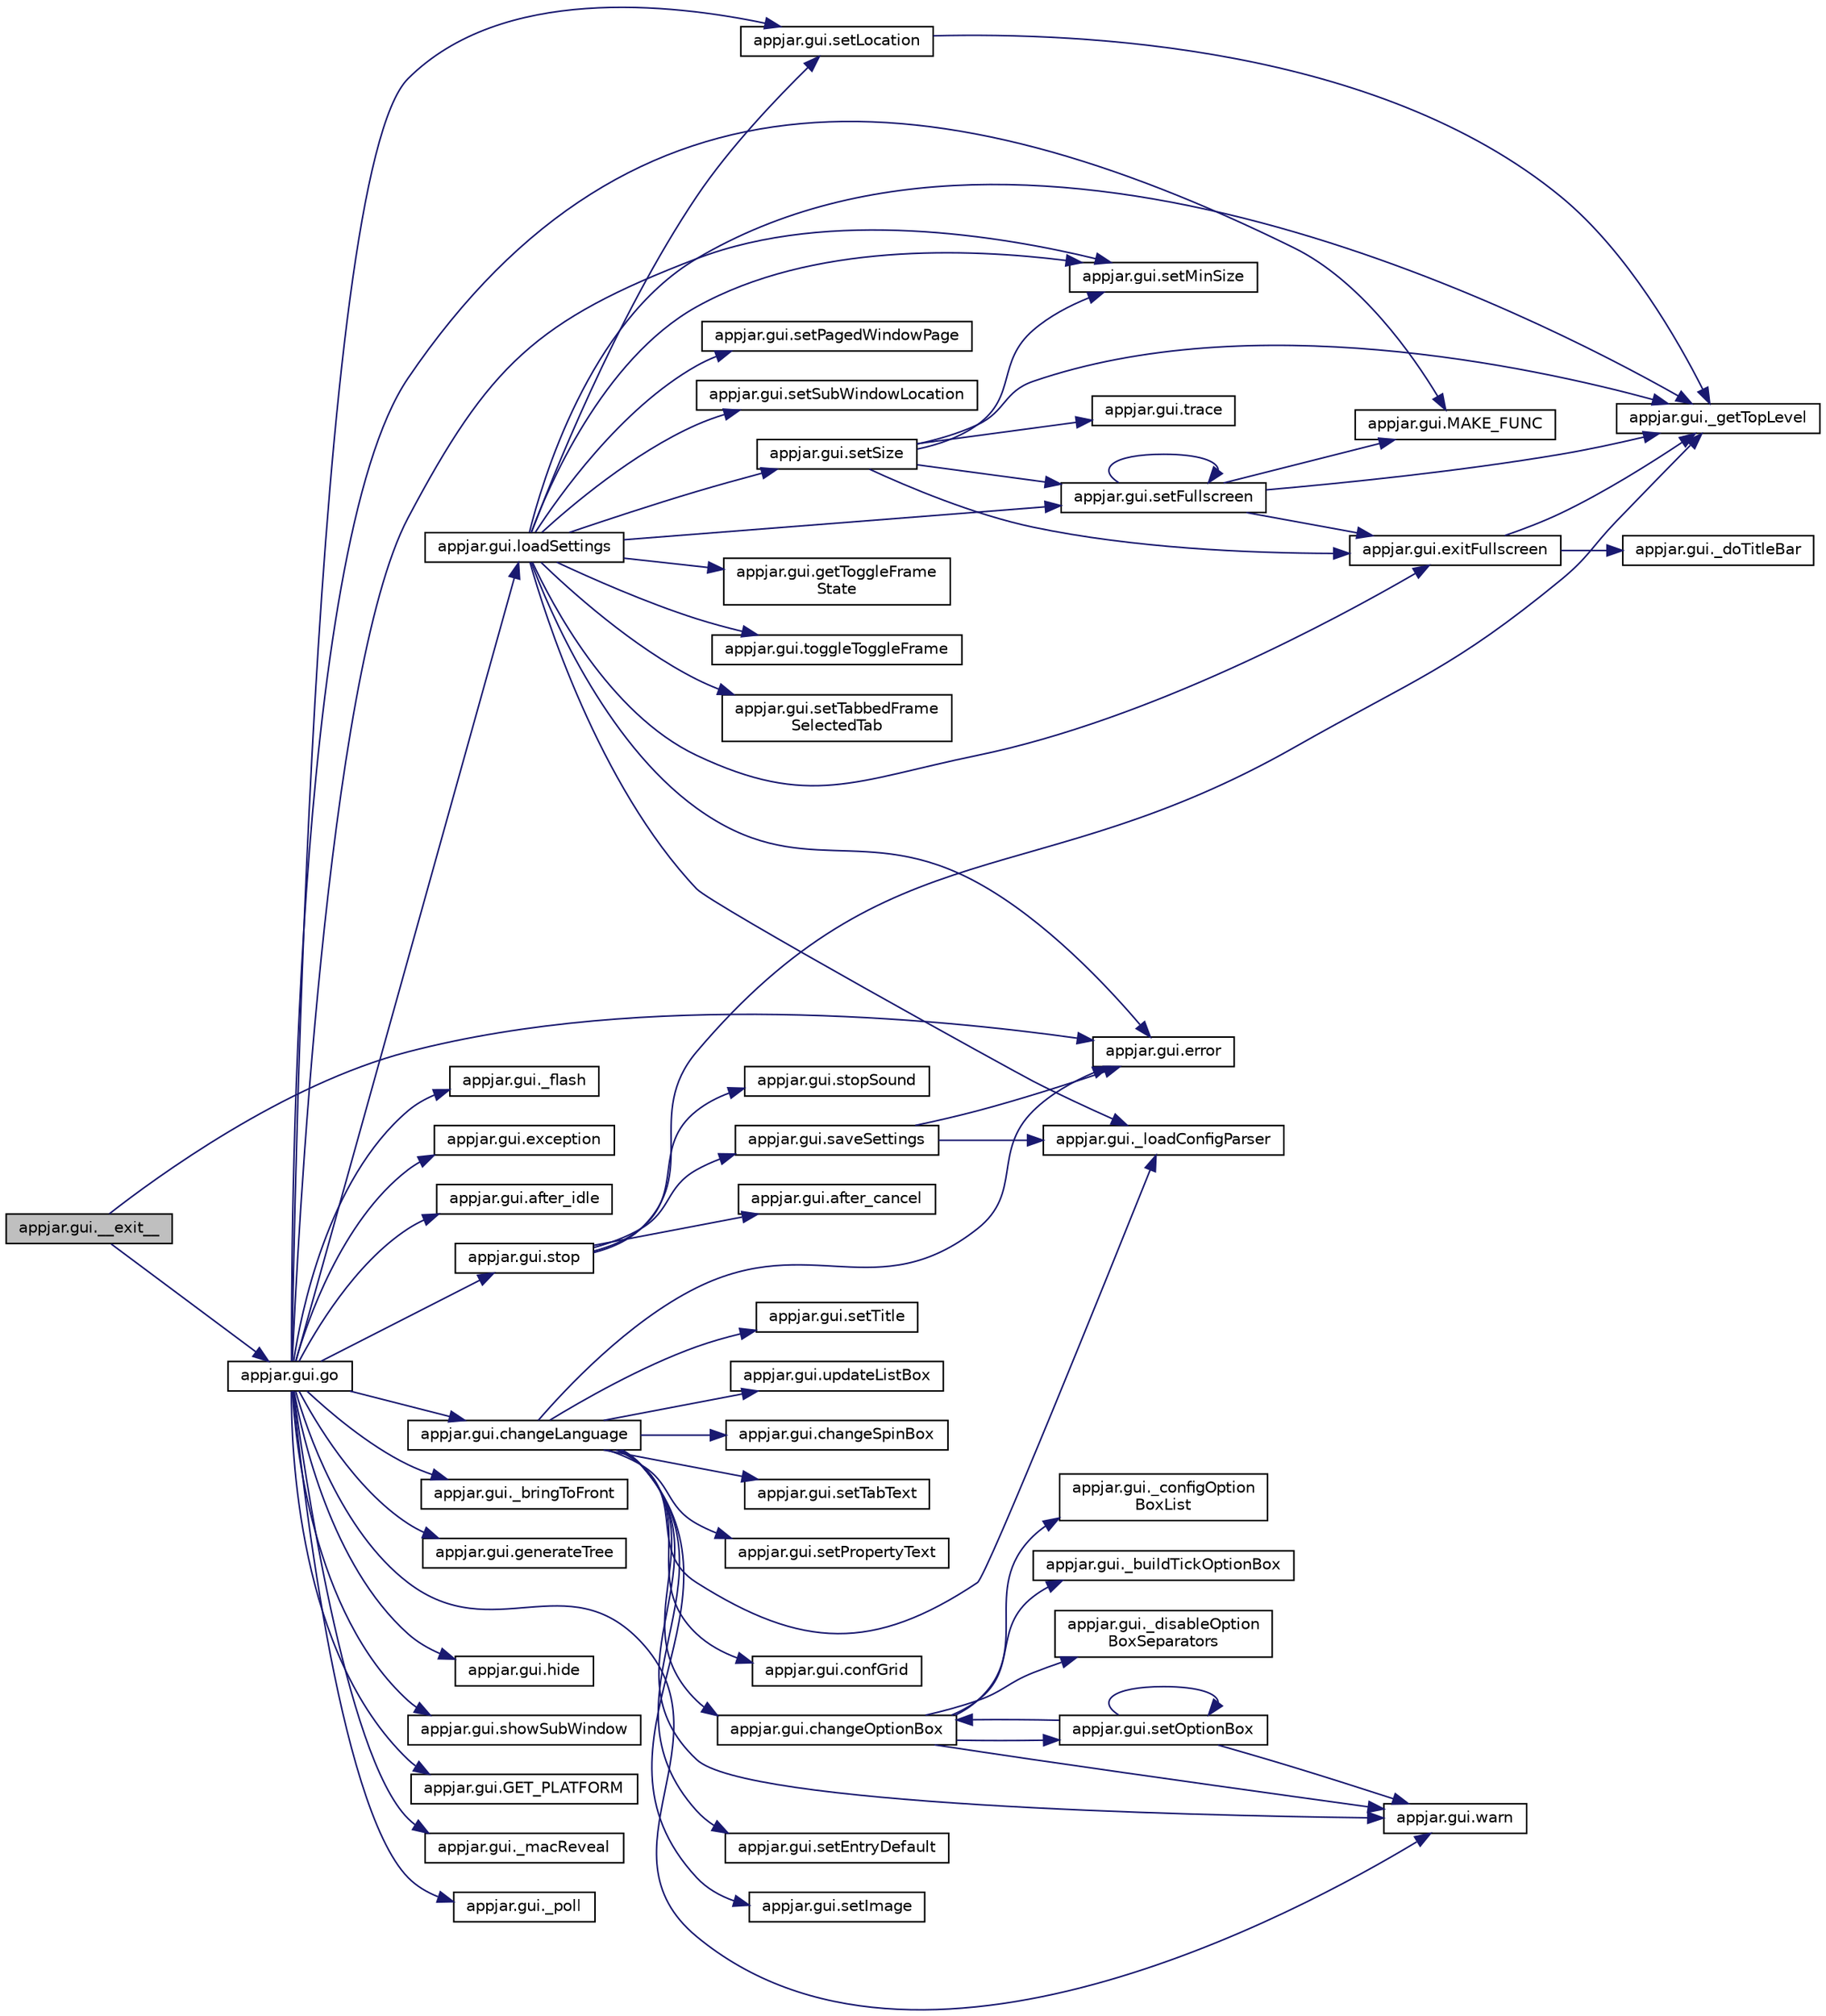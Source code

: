 digraph "appjar.gui.__exit__"
{
  edge [fontname="Helvetica",fontsize="10",labelfontname="Helvetica",labelfontsize="10"];
  node [fontname="Helvetica",fontsize="10",shape=record];
  rankdir="LR";
  Node56 [label="appjar.gui.__exit__",height=0.2,width=0.4,color="black", fillcolor="grey75", style="filled", fontcolor="black"];
  Node56 -> Node57 [color="midnightblue",fontsize="10",style="solid",fontname="Helvetica"];
  Node57 [label="appjar.gui.error",height=0.2,width=0.4,color="black", fillcolor="white", style="filled",URL="$classappjar_1_1gui.html#ac310868eecf500d1570400b396793b87"];
  Node56 -> Node58 [color="midnightblue",fontsize="10",style="solid",fontname="Helvetica"];
  Node58 [label="appjar.gui.go",height=0.2,width=0.4,color="black", fillcolor="white", style="filled",URL="$classappjar_1_1gui.html#aaaa8a9d7f13977878bbabd556169c48a"];
  Node58 -> Node59 [color="midnightblue",fontsize="10",style="solid",fontname="Helvetica"];
  Node59 [label="appjar.gui.changeLanguage",height=0.2,width=0.4,color="black", fillcolor="white", style="filled",URL="$classappjar_1_1gui.html#a86a7b45923f8da9000c07ff501899613"];
  Node59 -> Node60 [color="midnightblue",fontsize="10",style="solid",fontname="Helvetica"];
  Node60 [label="appjar.gui._loadConfigParser",height=0.2,width=0.4,color="black", fillcolor="white", style="filled",URL="$classappjar_1_1gui.html#a362d67d86fa2592c16203952dcf04ec9"];
  Node59 -> Node57 [color="midnightblue",fontsize="10",style="solid",fontname="Helvetica"];
  Node59 -> Node61 [color="midnightblue",fontsize="10",style="solid",fontname="Helvetica"];
  Node61 [label="appjar.gui.warn",height=0.2,width=0.4,color="black", fillcolor="white", style="filled",URL="$classappjar_1_1gui.html#a3ab0139430263b1913b4078cf34e7098"];
  Node59 -> Node62 [color="midnightblue",fontsize="10",style="solid",fontname="Helvetica"];
  Node62 [label="appjar.gui.setTitle",height=0.2,width=0.4,color="black", fillcolor="white", style="filled",URL="$classappjar_1_1gui.html#a5ccb06e27d9255027c7e6065dfcbc0fe"];
  Node59 -> Node63 [color="midnightblue",fontsize="10",style="solid",fontname="Helvetica"];
  Node63 [label="appjar.gui.updateListBox",height=0.2,width=0.4,color="black", fillcolor="white", style="filled",URL="$classappjar_1_1gui.html#aa5b648a2b89180e5c7e9f5b7b5f311bf"];
  Node59 -> Node64 [color="midnightblue",fontsize="10",style="solid",fontname="Helvetica"];
  Node64 [label="appjar.gui.changeSpinBox",height=0.2,width=0.4,color="black", fillcolor="white", style="filled",URL="$classappjar_1_1gui.html#a0227ca829db3cfbc677fcd2097eba074"];
  Node59 -> Node65 [color="midnightblue",fontsize="10",style="solid",fontname="Helvetica"];
  Node65 [label="appjar.gui.changeOptionBox",height=0.2,width=0.4,color="black", fillcolor="white", style="filled",URL="$classappjar_1_1gui.html#a974171d577bb5819246fb5c15c1e4fa8"];
  Node65 -> Node66 [color="midnightblue",fontsize="10",style="solid",fontname="Helvetica"];
  Node66 [label="appjar.gui._configOption\lBoxList",height=0.2,width=0.4,color="black", fillcolor="white", style="filled",URL="$classappjar_1_1gui.html#adf8f2708fccc3dd7aabf89a51b99c84a"];
  Node65 -> Node61 [color="midnightblue",fontsize="10",style="solid",fontname="Helvetica"];
  Node65 -> Node67 [color="midnightblue",fontsize="10",style="solid",fontname="Helvetica"];
  Node67 [label="appjar.gui._buildTickOptionBox",height=0.2,width=0.4,color="black", fillcolor="white", style="filled",URL="$classappjar_1_1gui.html#a2972ad12f09ae0257127f51a7fa3b214"];
  Node65 -> Node68 [color="midnightblue",fontsize="10",style="solid",fontname="Helvetica"];
  Node68 [label="appjar.gui._disableOption\lBoxSeparators",height=0.2,width=0.4,color="black", fillcolor="white", style="filled",URL="$classappjar_1_1gui.html#a37d662a79a1c51f5a89cabec8c2600e9"];
  Node65 -> Node69 [color="midnightblue",fontsize="10",style="solid",fontname="Helvetica"];
  Node69 [label="appjar.gui.setOptionBox",height=0.2,width=0.4,color="black", fillcolor="white", style="filled",URL="$classappjar_1_1gui.html#a1265f35528c0da179bf0ef8568fdf463"];
  Node69 -> Node61 [color="midnightblue",fontsize="10",style="solid",fontname="Helvetica"];
  Node69 -> Node65 [color="midnightblue",fontsize="10",style="solid",fontname="Helvetica"];
  Node69 -> Node69 [color="midnightblue",fontsize="10",style="solid",fontname="Helvetica"];
  Node59 -> Node70 [color="midnightblue",fontsize="10",style="solid",fontname="Helvetica"];
  Node70 [label="appjar.gui.setTabText",height=0.2,width=0.4,color="black", fillcolor="white", style="filled",URL="$classappjar_1_1gui.html#a6b0c352bb970824efeef3f0ebaffe592"];
  Node59 -> Node71 [color="midnightblue",fontsize="10",style="solid",fontname="Helvetica"];
  Node71 [label="appjar.gui.setPropertyText",height=0.2,width=0.4,color="black", fillcolor="white", style="filled",URL="$classappjar_1_1gui.html#a133d2a042129b3c6a5079eceb4936527"];
  Node59 -> Node72 [color="midnightblue",fontsize="10",style="solid",fontname="Helvetica"];
  Node72 [label="appjar.gui.confGrid",height=0.2,width=0.4,color="black", fillcolor="white", style="filled",URL="$classappjar_1_1gui.html#a01939e0da8db58e14ff2dfcd4dfec820"];
  Node59 -> Node73 [color="midnightblue",fontsize="10",style="solid",fontname="Helvetica"];
  Node73 [label="appjar.gui.setEntryDefault",height=0.2,width=0.4,color="black", fillcolor="white", style="filled",URL="$classappjar_1_1gui.html#a16a194b354aee73b946fee9dad327c58"];
  Node59 -> Node74 [color="midnightblue",fontsize="10",style="solid",fontname="Helvetica"];
  Node74 [label="appjar.gui.setImage",height=0.2,width=0.4,color="black", fillcolor="white", style="filled",URL="$classappjar_1_1gui.html#a68f25f1006e94e974c703cb6bc1937c6"];
  Node58 -> Node75 [color="midnightblue",fontsize="10",style="solid",fontname="Helvetica"];
  Node75 [label="appjar.gui._bringToFront",height=0.2,width=0.4,color="black", fillcolor="white", style="filled",URL="$classappjar_1_1gui.html#a75c7020d16581a954c7092616558cf7b"];
  Node58 -> Node61 [color="midnightblue",fontsize="10",style="solid",fontname="Helvetica"];
  Node58 -> Node76 [color="midnightblue",fontsize="10",style="solid",fontname="Helvetica"];
  Node76 [label="appjar.gui.generateTree",height=0.2,width=0.4,color="black", fillcolor="white", style="filled",URL="$classappjar_1_1gui.html#af9ca9cbf56054fda8f983fca10c41928"];
  Node58 -> Node77 [color="midnightblue",fontsize="10",style="solid",fontname="Helvetica"];
  Node77 [label="appjar.gui.loadSettings",height=0.2,width=0.4,color="black", fillcolor="white", style="filled",URL="$classappjar_1_1gui.html#af2ee0abe3052301e3cbde9889d539e26"];
  Node77 -> Node60 [color="midnightblue",fontsize="10",style="solid",fontname="Helvetica"];
  Node77 -> Node57 [color="midnightblue",fontsize="10",style="solid",fontname="Helvetica"];
  Node77 -> Node78 [color="midnightblue",fontsize="10",style="solid",fontname="Helvetica"];
  Node78 [label="appjar.gui.setSize",height=0.2,width=0.4,color="black", fillcolor="white", style="filled",URL="$classappjar_1_1gui.html#a0b451e1a9bafe3beb0e655dd619ceefe",tooltip="FUNCTIONS for configuring GUI settings. "];
  Node78 -> Node79 [color="midnightblue",fontsize="10",style="solid",fontname="Helvetica"];
  Node79 [label="appjar.gui._getTopLevel",height=0.2,width=0.4,color="black", fillcolor="white", style="filled",URL="$classappjar_1_1gui.html#a175eb1f92e48591eb8767f244ebcdd20"];
  Node78 -> Node80 [color="midnightblue",fontsize="10",style="solid",fontname="Helvetica"];
  Node80 [label="appjar.gui.setFullscreen",height=0.2,width=0.4,color="black", fillcolor="white", style="filled",URL="$classappjar_1_1gui.html#ab87484f1715bcc51ad4e9d1235554c6b"];
  Node80 -> Node79 [color="midnightblue",fontsize="10",style="solid",fontname="Helvetica"];
  Node80 -> Node81 [color="midnightblue",fontsize="10",style="solid",fontname="Helvetica"];
  Node81 [label="appjar.gui.MAKE_FUNC",height=0.2,width=0.4,color="black", fillcolor="white", style="filled",URL="$classappjar_1_1gui.html#a42aaf376a6c07c842b1b498948a9691a",tooltip="FUNCTION for managing commands. "];
  Node80 -> Node82 [color="midnightblue",fontsize="10",style="solid",fontname="Helvetica"];
  Node82 [label="appjar.gui.exitFullscreen",height=0.2,width=0.4,color="black", fillcolor="white", style="filled",URL="$classappjar_1_1gui.html#a12568d9c85a65c4e0cf77f1f1f3c6acc"];
  Node82 -> Node79 [color="midnightblue",fontsize="10",style="solid",fontname="Helvetica"];
  Node82 -> Node83 [color="midnightblue",fontsize="10",style="solid",fontname="Helvetica"];
  Node83 [label="appjar.gui._doTitleBar",height=0.2,width=0.4,color="black", fillcolor="white", style="filled",URL="$classappjar_1_1gui.html#afe3d7459c66bad98dde751f487e0b2dd"];
  Node80 -> Node80 [color="midnightblue",fontsize="10",style="solid",fontname="Helvetica"];
  Node78 -> Node84 [color="midnightblue",fontsize="10",style="solid",fontname="Helvetica"];
  Node84 [label="appjar.gui.trace",height=0.2,width=0.4,color="black", fillcolor="white", style="filled",URL="$classappjar_1_1gui.html#ad70fee01cb2dbb2f5daef089c7e33884"];
  Node78 -> Node85 [color="midnightblue",fontsize="10",style="solid",fontname="Helvetica"];
  Node85 [label="appjar.gui.setMinSize",height=0.2,width=0.4,color="black", fillcolor="white", style="filled",URL="$classappjar_1_1gui.html#a125479cea0bdfeb13d758629183c3bbc"];
  Node78 -> Node82 [color="midnightblue",fontsize="10",style="solid",fontname="Helvetica"];
  Node77 -> Node86 [color="midnightblue",fontsize="10",style="solid",fontname="Helvetica"];
  Node86 [label="appjar.gui.setLocation",height=0.2,width=0.4,color="black", fillcolor="white", style="filled",URL="$classappjar_1_1gui.html#ac8a8c2c4163d7ccb10d7749d6637046c"];
  Node86 -> Node79 [color="midnightblue",fontsize="10",style="solid",fontname="Helvetica"];
  Node77 -> Node80 [color="midnightblue",fontsize="10",style="solid",fontname="Helvetica"];
  Node77 -> Node82 [color="midnightblue",fontsize="10",style="solid",fontname="Helvetica"];
  Node77 -> Node79 [color="midnightblue",fontsize="10",style="solid",fontname="Helvetica"];
  Node77 -> Node87 [color="midnightblue",fontsize="10",style="solid",fontname="Helvetica"];
  Node87 [label="appjar.gui.getToggleFrame\lState",height=0.2,width=0.4,color="black", fillcolor="white", style="filled",URL="$classappjar_1_1gui.html#ae5101e3d38337bad2db424b80830ce34"];
  Node77 -> Node88 [color="midnightblue",fontsize="10",style="solid",fontname="Helvetica"];
  Node88 [label="appjar.gui.toggleToggleFrame",height=0.2,width=0.4,color="black", fillcolor="white", style="filled",URL="$classappjar_1_1gui.html#af6979ad59106b835f53cf0c7f2913de6"];
  Node77 -> Node89 [color="midnightblue",fontsize="10",style="solid",fontname="Helvetica"];
  Node89 [label="appjar.gui.setTabbedFrame\lSelectedTab",height=0.2,width=0.4,color="black", fillcolor="white", style="filled",URL="$classappjar_1_1gui.html#aa1dfd83c4d5a859d1adf434ec31d73f4"];
  Node77 -> Node90 [color="midnightblue",fontsize="10",style="solid",fontname="Helvetica"];
  Node90 [label="appjar.gui.setPagedWindowPage",height=0.2,width=0.4,color="black", fillcolor="white", style="filled",URL="$classappjar_1_1gui.html#aee32c73ed84067cf1fbf172d38315070"];
  Node77 -> Node91 [color="midnightblue",fontsize="10",style="solid",fontname="Helvetica"];
  Node91 [label="appjar.gui.setSubWindowLocation",height=0.2,width=0.4,color="black", fillcolor="white", style="filled",URL="$classappjar_1_1gui.html#aae8abaabebb7eeb5359894d8e3c81cb5"];
  Node77 -> Node85 [color="midnightblue",fontsize="10",style="solid",fontname="Helvetica"];
  Node58 -> Node86 [color="midnightblue",fontsize="10",style="solid",fontname="Helvetica"];
  Node58 -> Node85 [color="midnightblue",fontsize="10",style="solid",fontname="Helvetica"];
  Node58 -> Node92 [color="midnightblue",fontsize="10",style="solid",fontname="Helvetica"];
  Node92 [label="appjar.gui.hide",height=0.2,width=0.4,color="black", fillcolor="white", style="filled",URL="$classappjar_1_1gui.html#a91e23478632d9a13e59a5f84e8c0ced3"];
  Node58 -> Node93 [color="midnightblue",fontsize="10",style="solid",fontname="Helvetica"];
  Node93 [label="appjar.gui.showSubWindow",height=0.2,width=0.4,color="black", fillcolor="white", style="filled",URL="$classappjar_1_1gui.html#abac089319744d566761a8a958955076c"];
  Node58 -> Node94 [color="midnightblue",fontsize="10",style="solid",fontname="Helvetica"];
  Node94 [label="appjar.gui.GET_PLATFORM",height=0.2,width=0.4,color="black", fillcolor="white", style="filled",URL="$classappjar_1_1gui.html#a881a81f3d01fcf73cc17ad48317eee12"];
  Node58 -> Node95 [color="midnightblue",fontsize="10",style="solid",fontname="Helvetica"];
  Node95 [label="appjar.gui._macReveal",height=0.2,width=0.4,color="black", fillcolor="white", style="filled",URL="$classappjar_1_1gui.html#a76bebad0b86478d38345bcbd288822c5"];
  Node58 -> Node96 [color="midnightblue",fontsize="10",style="solid",fontname="Helvetica"];
  Node96 [label="appjar.gui._poll",height=0.2,width=0.4,color="black", fillcolor="white", style="filled",URL="$classappjar_1_1gui.html#a5d715374b39672c5db1139f5c552dd87"];
  Node58 -> Node97 [color="midnightblue",fontsize="10",style="solid",fontname="Helvetica"];
  Node97 [label="appjar.gui._flash",height=0.2,width=0.4,color="black", fillcolor="white", style="filled",URL="$classappjar_1_1gui.html#a181c6d821f1df504b38f4da46616c3e3"];
  Node58 -> Node98 [color="midnightblue",fontsize="10",style="solid",fontname="Helvetica"];
  Node98 [label="appjar.gui.after_idle",height=0.2,width=0.4,color="black", fillcolor="white", style="filled",URL="$classappjar_1_1gui.html#ac77f7de243bdc2768c5e6bb4ed27c6fe"];
  Node58 -> Node99 [color="midnightblue",fontsize="10",style="solid",fontname="Helvetica"];
  Node99 [label="appjar.gui.stop",height=0.2,width=0.4,color="black", fillcolor="white", style="filled",URL="$classappjar_1_1gui.html#a28ff5fbc0aa77aacf692082a00af676b"];
  Node99 -> Node79 [color="midnightblue",fontsize="10",style="solid",fontname="Helvetica"];
  Node99 -> Node100 [color="midnightblue",fontsize="10",style="solid",fontname="Helvetica"];
  Node100 [label="appjar.gui.saveSettings",height=0.2,width=0.4,color="black", fillcolor="white", style="filled",URL="$classappjar_1_1gui.html#a8c51df5e4d92a65cb11aaccb79674833"];
  Node100 -> Node60 [color="midnightblue",fontsize="10",style="solid",fontname="Helvetica"];
  Node100 -> Node57 [color="midnightblue",fontsize="10",style="solid",fontname="Helvetica"];
  Node99 -> Node101 [color="midnightblue",fontsize="10",style="solid",fontname="Helvetica"];
  Node101 [label="appjar.gui.after_cancel",height=0.2,width=0.4,color="black", fillcolor="white", style="filled",URL="$classappjar_1_1gui.html#a9868fb4807bcf042789c84d29ab47d0f"];
  Node99 -> Node102 [color="midnightblue",fontsize="10",style="solid",fontname="Helvetica"];
  Node102 [label="appjar.gui.stopSound",height=0.2,width=0.4,color="black", fillcolor="white", style="filled",URL="$classappjar_1_1gui.html#a64a997936b13e87595df43d1f12086b9"];
  Node58 -> Node103 [color="midnightblue",fontsize="10",style="solid",fontname="Helvetica"];
  Node103 [label="appjar.gui.exception",height=0.2,width=0.4,color="black", fillcolor="white", style="filled",URL="$classappjar_1_1gui.html#a7b8b2678ee341f64bfcbf2b7b018094f"];
  Node58 -> Node81 [color="midnightblue",fontsize="10",style="solid",fontname="Helvetica"];
}
